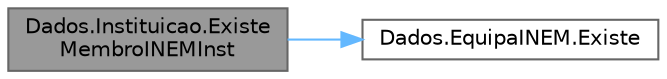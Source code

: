digraph "Dados.Instituicao.ExisteMembroINEMInst"
{
 // LATEX_PDF_SIZE
  bgcolor="transparent";
  edge [fontname=Helvetica,fontsize=10,labelfontname=Helvetica,labelfontsize=10];
  node [fontname=Helvetica,fontsize=10,shape=box,height=0.2,width=0.4];
  rankdir="LR";
  Node1 [id="Node000001",label="Dados.Instituicao.Existe\lMembroINEMInst",height=0.2,width=0.4,color="gray40", fillcolor="grey60", style="filled", fontcolor="black",tooltip="Funcao que verifica se um determinado membro do INEM existe na lista da equipa de INEM instituicao."];
  Node1 -> Node2 [id="edge1_Node000001_Node000002",color="steelblue1",style="solid",tooltip=" "];
  Node2 [id="Node000002",label="Dados.EquipaINEM.Existe",height=0.2,width=0.4,color="grey40", fillcolor="white", style="filled",URL="$class_dados_1_1_equipa_i_n_e_m.html#a92f6ef6102af6995445c400631fe1ae6",tooltip="Funcao que verifica se existe um determinado membro na equipa de membros do INEM."];
}
